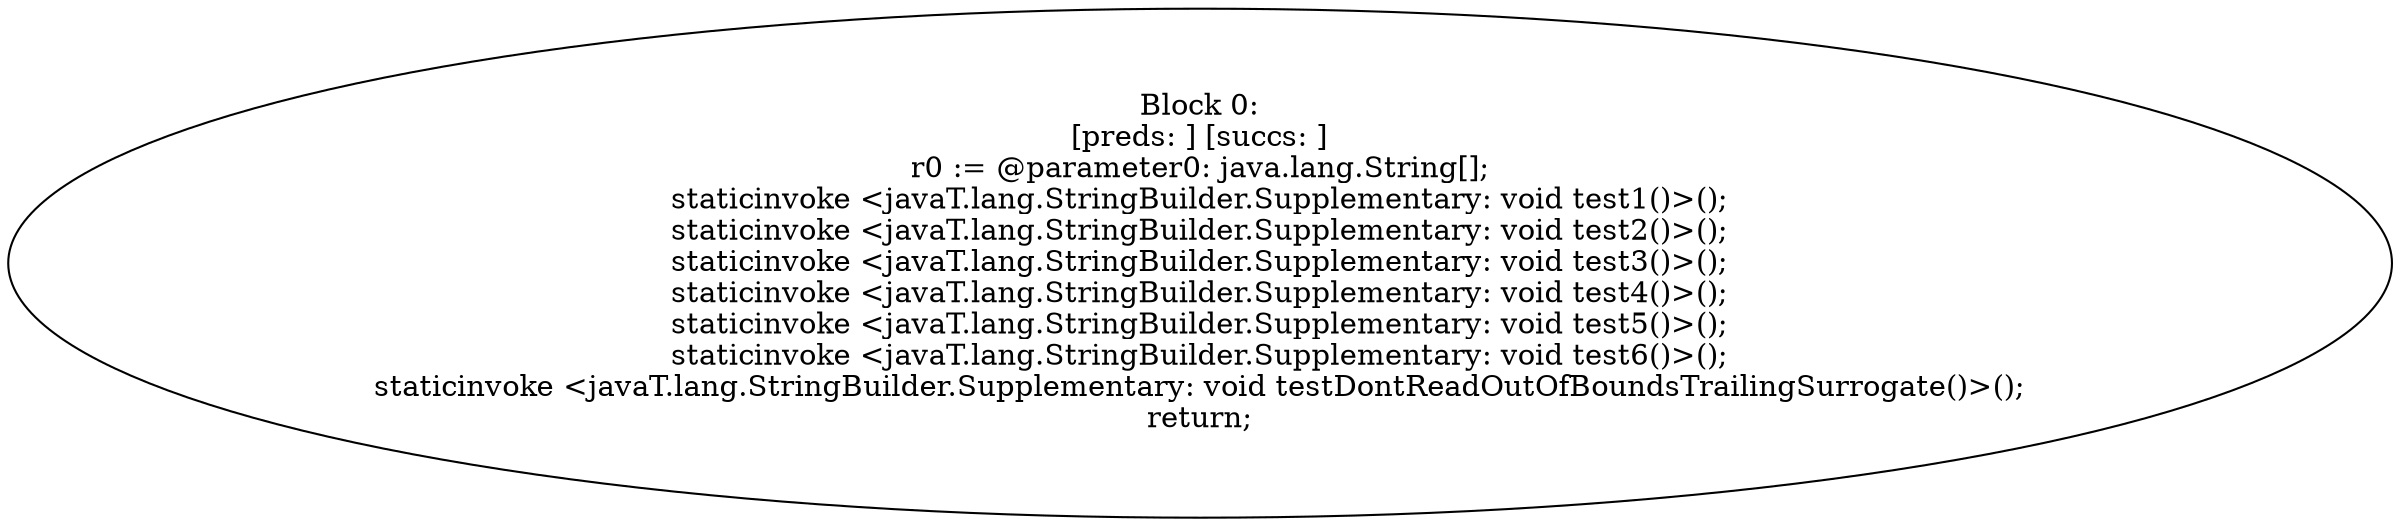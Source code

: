 digraph "unitGraph" {
    "Block 0:
[preds: ] [succs: ]
r0 := @parameter0: java.lang.String[];
staticinvoke <javaT.lang.StringBuilder.Supplementary: void test1()>();
staticinvoke <javaT.lang.StringBuilder.Supplementary: void test2()>();
staticinvoke <javaT.lang.StringBuilder.Supplementary: void test3()>();
staticinvoke <javaT.lang.StringBuilder.Supplementary: void test4()>();
staticinvoke <javaT.lang.StringBuilder.Supplementary: void test5()>();
staticinvoke <javaT.lang.StringBuilder.Supplementary: void test6()>();
staticinvoke <javaT.lang.StringBuilder.Supplementary: void testDontReadOutOfBoundsTrailingSurrogate()>();
return;
"
}
